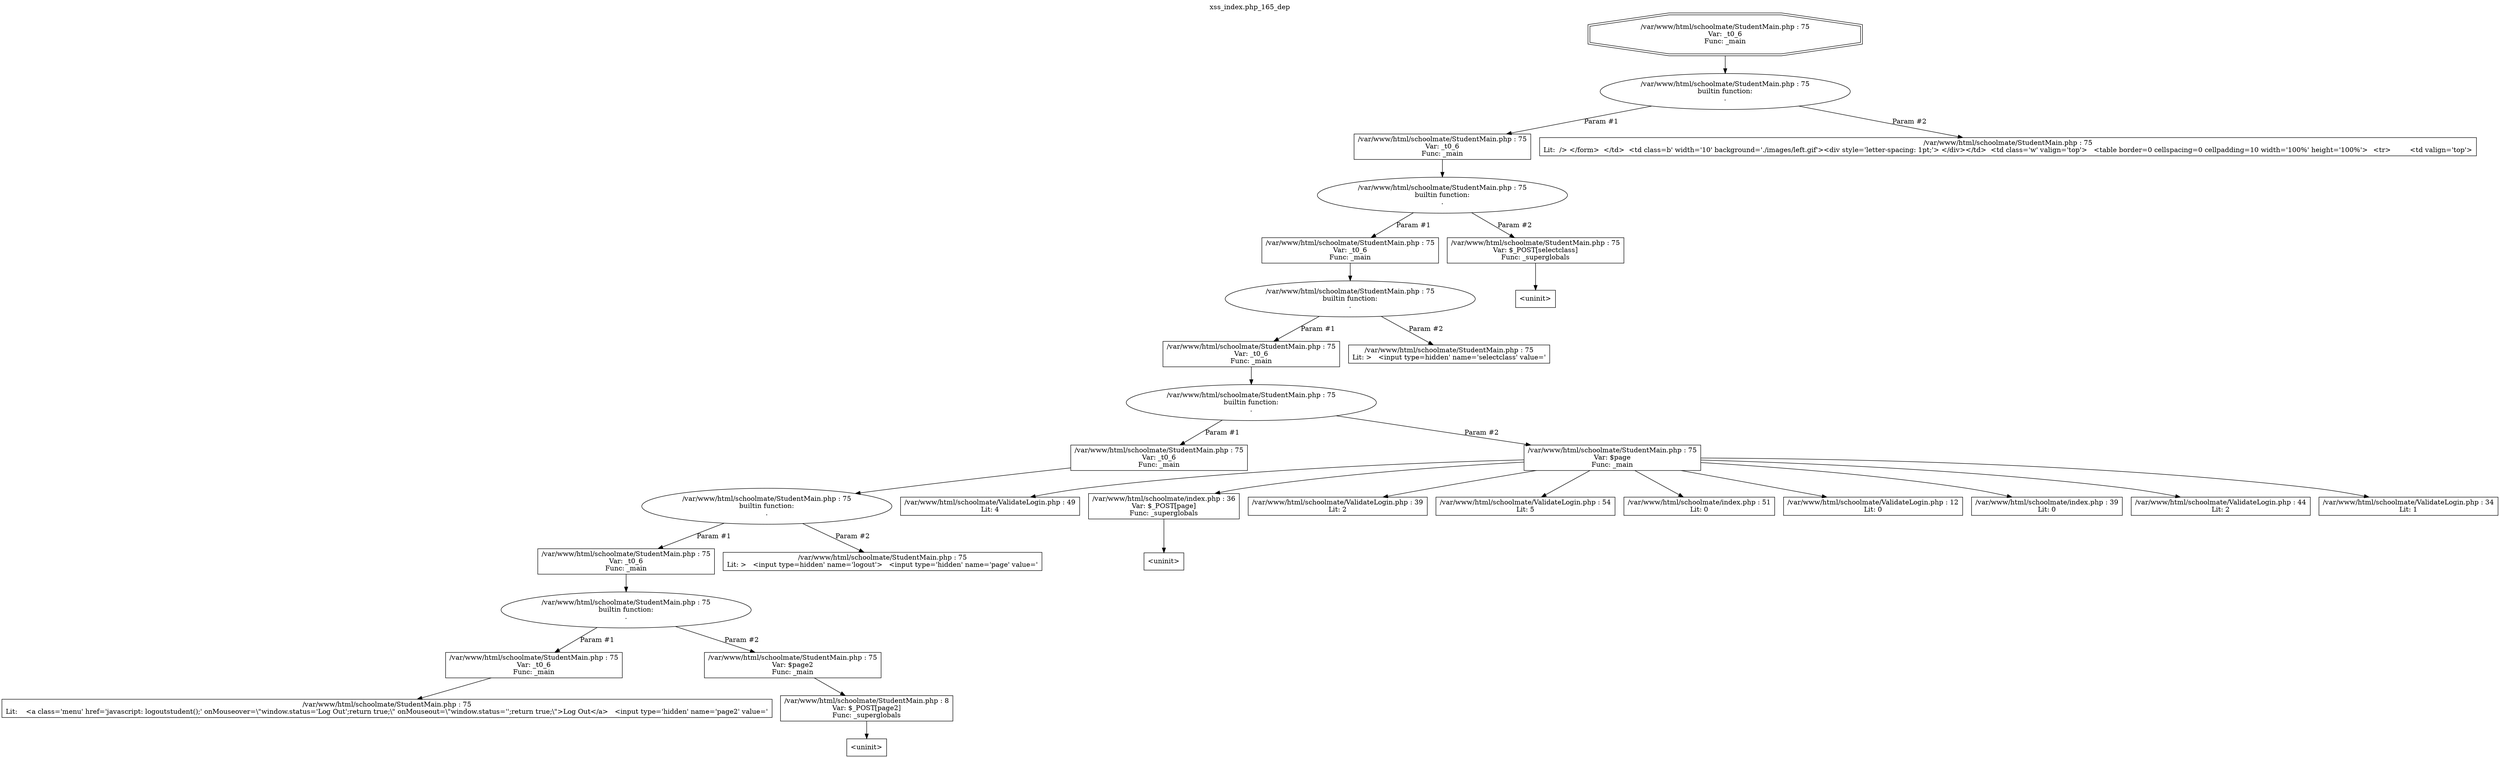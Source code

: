 digraph cfg {
  label="xss_index.php_165_dep";
  labelloc=t;
  n1 [shape=doubleoctagon, label="/var/www/html/schoolmate/StudentMain.php : 75\nVar: _t0_6\nFunc: _main\n"];
  n2 [shape=ellipse, label="/var/www/html/schoolmate/StudentMain.php : 75\nbuiltin function:\n.\n"];
  n3 [shape=box, label="/var/www/html/schoolmate/StudentMain.php : 75\nVar: _t0_6\nFunc: _main\n"];
  n4 [shape=ellipse, label="/var/www/html/schoolmate/StudentMain.php : 75\nbuiltin function:\n.\n"];
  n5 [shape=box, label="/var/www/html/schoolmate/StudentMain.php : 75\nVar: _t0_6\nFunc: _main\n"];
  n6 [shape=ellipse, label="/var/www/html/schoolmate/StudentMain.php : 75\nbuiltin function:\n.\n"];
  n7 [shape=box, label="/var/www/html/schoolmate/StudentMain.php : 75\nVar: _t0_6\nFunc: _main\n"];
  n8 [shape=ellipse, label="/var/www/html/schoolmate/StudentMain.php : 75\nbuiltin function:\n.\n"];
  n9 [shape=box, label="/var/www/html/schoolmate/StudentMain.php : 75\nVar: _t0_6\nFunc: _main\n"];
  n10 [shape=ellipse, label="/var/www/html/schoolmate/StudentMain.php : 75\nbuiltin function:\n.\n"];
  n11 [shape=box, label="/var/www/html/schoolmate/StudentMain.php : 75\nVar: _t0_6\nFunc: _main\n"];
  n12 [shape=ellipse, label="/var/www/html/schoolmate/StudentMain.php : 75\nbuiltin function:\n.\n"];
  n13 [shape=box, label="/var/www/html/schoolmate/StudentMain.php : 75\nVar: _t0_6\nFunc: _main\n"];
  n14 [shape=box, label="/var/www/html/schoolmate/StudentMain.php : 75\nLit:    <a class='menu' href='javascript: logoutstudent();' onMouseover=\\\"window.status='Log Out';return true;\\\" onMouseout=\\\"window.status='';return true;\\\">Log Out</a>   <input type='hidden' name='page2' value='\n"];
  n15 [shape=box, label="/var/www/html/schoolmate/StudentMain.php : 75\nVar: $page2\nFunc: _main\n"];
  n16 [shape=box, label="/var/www/html/schoolmate/StudentMain.php : 8\nVar: $_POST[page2]\nFunc: _superglobals\n"];
  n17 [shape=box, label="<uninit>"];
  n18 [shape=box, label="/var/www/html/schoolmate/StudentMain.php : 75\nLit: >   <input type=hidden' name='logout'>   <input type='hidden' name='page' value='\n"];
  n19 [shape=box, label="/var/www/html/schoolmate/StudentMain.php : 75\nVar: $page\nFunc: _main\n"];
  n20 [shape=box, label="/var/www/html/schoolmate/ValidateLogin.php : 49\nLit: 4\n"];
  n21 [shape=box, label="/var/www/html/schoolmate/index.php : 36\nVar: $_POST[page]\nFunc: _superglobals\n"];
  n22 [shape=box, label="<uninit>"];
  n23 [shape=box, label="/var/www/html/schoolmate/ValidateLogin.php : 39\nLit: 2\n"];
  n24 [shape=box, label="/var/www/html/schoolmate/ValidateLogin.php : 54\nLit: 5\n"];
  n25 [shape=box, label="/var/www/html/schoolmate/index.php : 51\nLit: 0\n"];
  n26 [shape=box, label="/var/www/html/schoolmate/ValidateLogin.php : 12\nLit: 0\n"];
  n27 [shape=box, label="/var/www/html/schoolmate/index.php : 39\nLit: 0\n"];
  n28 [shape=box, label="/var/www/html/schoolmate/ValidateLogin.php : 44\nLit: 2\n"];
  n29 [shape=box, label="/var/www/html/schoolmate/ValidateLogin.php : 34\nLit: 1\n"];
  n30 [shape=box, label="/var/www/html/schoolmate/StudentMain.php : 75\nLit: >   <input type=hidden' name='selectclass' value='\n"];
  n31 [shape=box, label="/var/www/html/schoolmate/StudentMain.php : 75\nVar: $_POST[selectclass]\nFunc: _superglobals\n"];
  n32 [shape=box, label="<uninit>"];
  n33 [shape=box, label="/var/www/html/schoolmate/StudentMain.php : 75\nLit:  /> </form>  </td>  <td class=b' width='10' background='./images/left.gif'><div style='letter-spacing: 1pt;'>&nbsp;</div></td>  <td class='w' valign='top'>   <table border=0 cellspacing=0 cellpadding=10 width='100%' height='100%'>	<tr>	 <td valign='top'>\n"];
  n1 -> n2;
  n3 -> n4;
  n5 -> n6;
  n7 -> n8;
  n9 -> n10;
  n11 -> n12;
  n13 -> n14;
  n12 -> n13[label="Param #1"];
  n12 -> n15[label="Param #2"];
  n16 -> n17;
  n15 -> n16;
  n10 -> n11[label="Param #1"];
  n10 -> n18[label="Param #2"];
  n8 -> n9[label="Param #1"];
  n8 -> n19[label="Param #2"];
  n19 -> n20;
  n19 -> n21;
  n19 -> n23;
  n19 -> n24;
  n19 -> n25;
  n19 -> n26;
  n19 -> n27;
  n19 -> n28;
  n19 -> n29;
  n21 -> n22;
  n6 -> n7[label="Param #1"];
  n6 -> n30[label="Param #2"];
  n4 -> n5[label="Param #1"];
  n4 -> n31[label="Param #2"];
  n31 -> n32;
  n2 -> n3[label="Param #1"];
  n2 -> n33[label="Param #2"];
}
